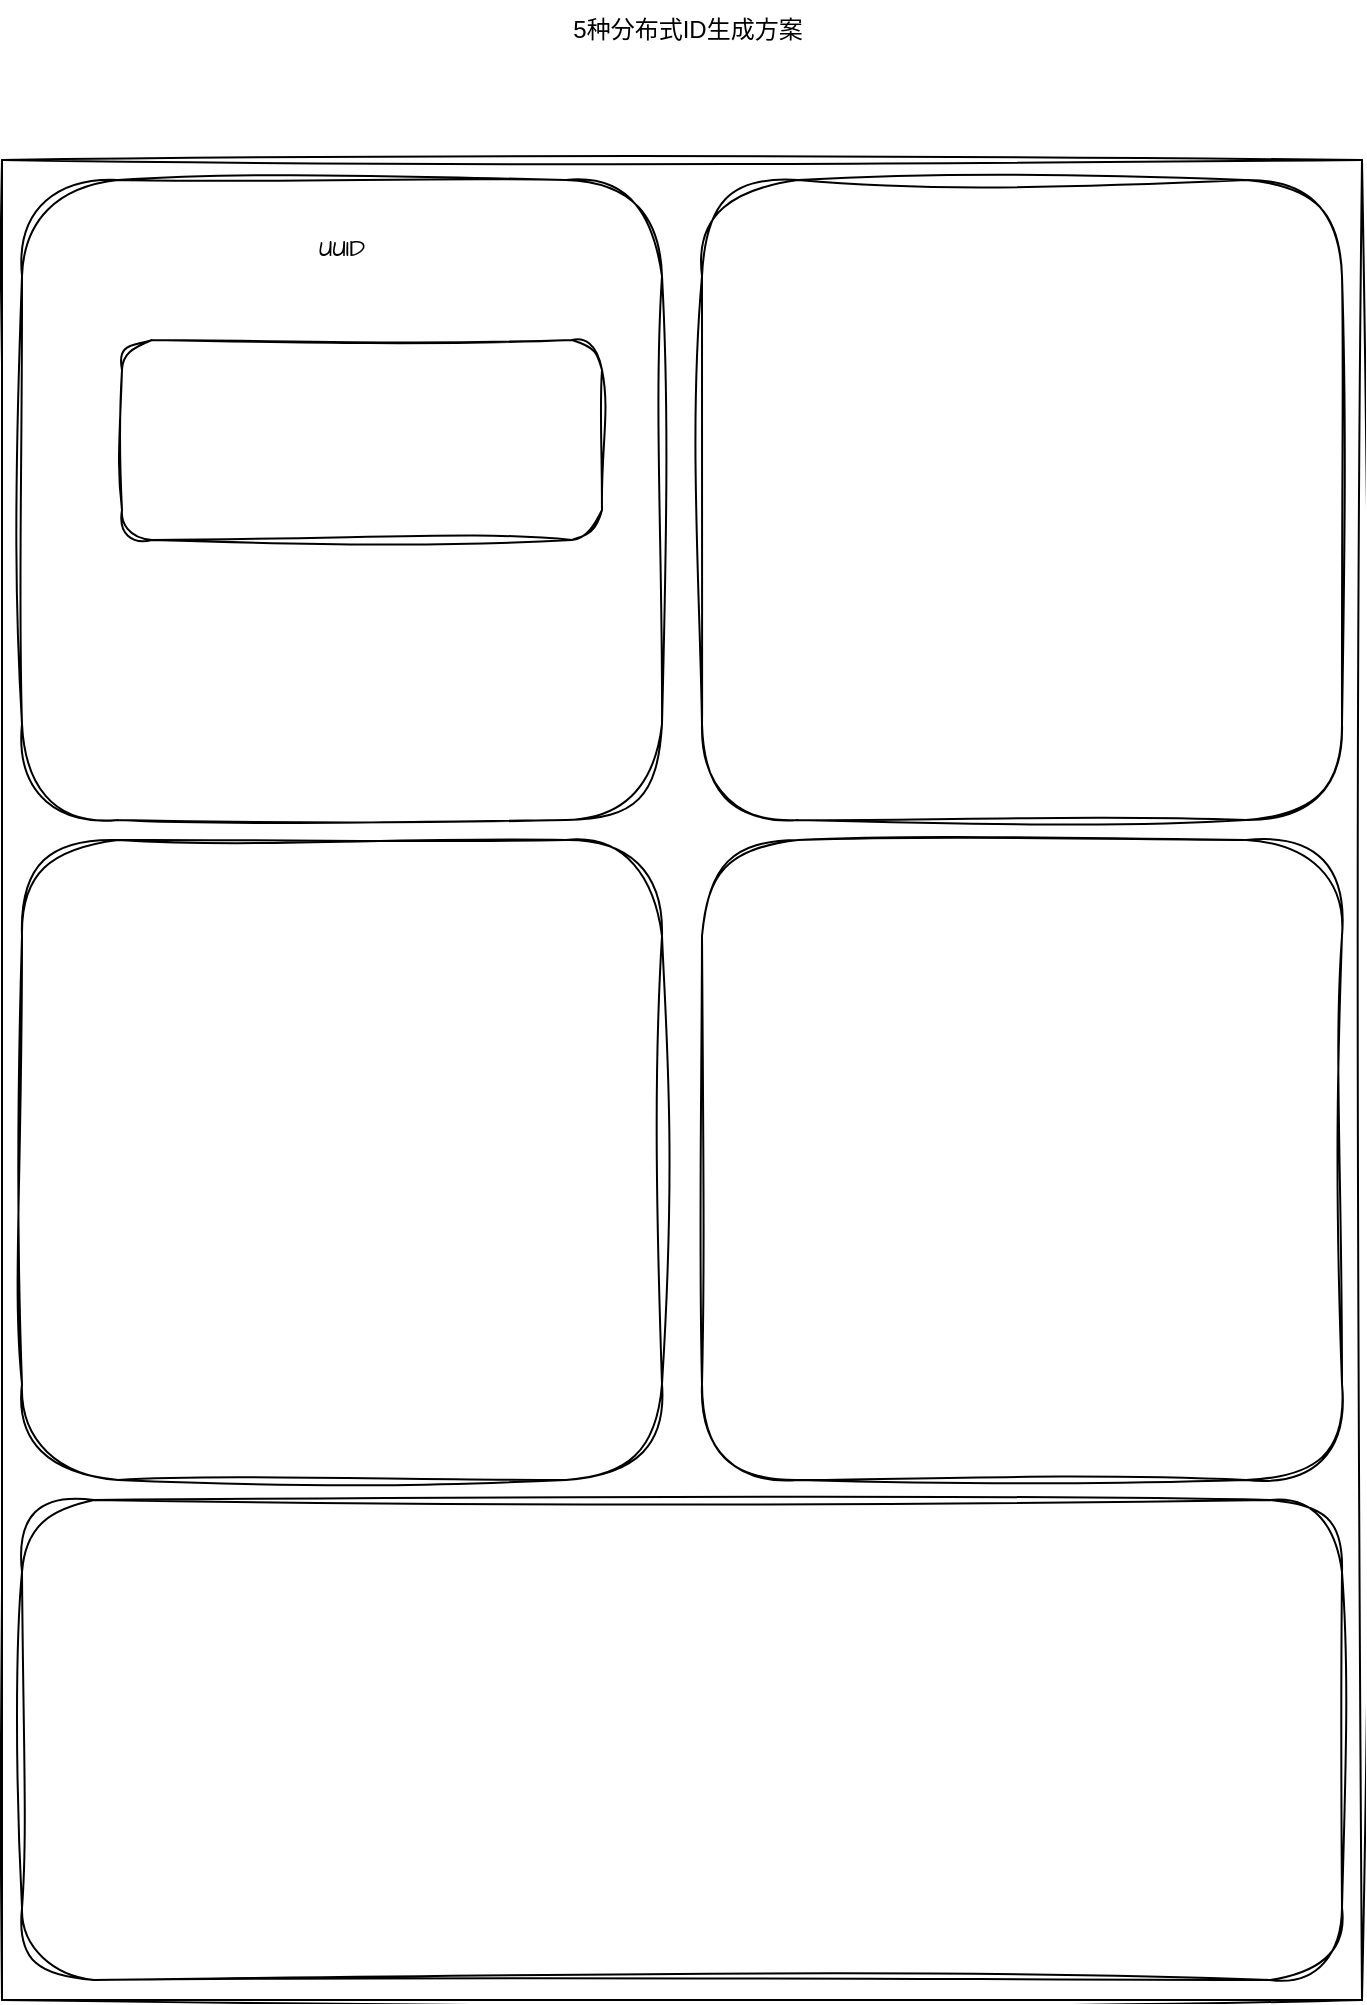 <mxfile version="24.8.6">
  <diagram name="第 1 页" id="KXyL-MeRgQBoH-naH-UT">
    <mxGraphModel dx="2440" dy="1319" grid="1" gridSize="10" guides="1" tooltips="1" connect="1" arrows="1" fold="1" page="1" pageScale="1" pageWidth="827" pageHeight="1169" math="0" shadow="0">
      <root>
        <mxCell id="0" />
        <mxCell id="1" parent="0" />
        <mxCell id="eCkcwD84LaB2K8-KYKlw-1" value="" style="endArrow=none;html=1;rounded=0;sketch=1;hachureGap=4;jiggle=2;curveFitting=1;fontFamily=Architects Daughter;fontSource=https%3A%2F%2Ffonts.googleapis.com%2Fcss%3Ffamily%3DArchitects%2BDaughter;" edge="1" parent="1">
          <mxGeometry width="50" height="50" relative="1" as="geometry">
            <mxPoint x="80" y="120" as="sourcePoint" />
            <mxPoint x="760" y="120" as="targetPoint" />
          </mxGeometry>
        </mxCell>
        <mxCell id="eCkcwD84LaB2K8-KYKlw-2" value="" style="endArrow=none;html=1;rounded=0;sketch=1;hachureGap=4;jiggle=2;curveFitting=1;fontFamily=Architects Daughter;fontSource=https%3A%2F%2Ffonts.googleapis.com%2Fcss%3Ffamily%3DArchitects%2BDaughter;" edge="1" parent="1">
          <mxGeometry width="50" height="50" relative="1" as="geometry">
            <mxPoint x="80" y="120" as="sourcePoint" />
            <mxPoint x="80" y="1040" as="targetPoint" />
          </mxGeometry>
        </mxCell>
        <mxCell id="eCkcwD84LaB2K8-KYKlw-3" value="" style="endArrow=none;html=1;rounded=0;sketch=1;hachureGap=4;jiggle=2;curveFitting=1;fontFamily=Architects Daughter;fontSource=https%3A%2F%2Ffonts.googleapis.com%2Fcss%3Ffamily%3DArchitects%2BDaughter;" edge="1" parent="1">
          <mxGeometry width="50" height="50" relative="1" as="geometry">
            <mxPoint x="760" y="120" as="sourcePoint" />
            <mxPoint x="760" y="1040" as="targetPoint" />
          </mxGeometry>
        </mxCell>
        <mxCell id="eCkcwD84LaB2K8-KYKlw-4" value="" style="endArrow=none;html=1;rounded=0;sketch=1;hachureGap=4;jiggle=2;curveFitting=1;fontFamily=Architects Daughter;fontSource=https%3A%2F%2Ffonts.googleapis.com%2Fcss%3Ffamily%3DArchitects%2BDaughter;" edge="1" parent="1">
          <mxGeometry width="50" height="50" relative="1" as="geometry">
            <mxPoint x="80" y="1040" as="sourcePoint" />
            <mxPoint x="760" y="1040" as="targetPoint" />
          </mxGeometry>
        </mxCell>
        <mxCell id="eCkcwD84LaB2K8-KYKlw-5" value="" style="rounded=1;whiteSpace=wrap;html=1;sketch=1;hachureGap=4;jiggle=2;curveFitting=1;fontFamily=Architects Daughter;fontSource=https%3A%2F%2Ffonts.googleapis.com%2Fcss%3Ffamily%3DArchitects%2BDaughter;" vertex="1" parent="1">
          <mxGeometry x="90" y="130" width="320" height="320" as="geometry" />
        </mxCell>
        <mxCell id="eCkcwD84LaB2K8-KYKlw-6" value="&lt;font face=&quot;Helvetica&quot;&gt;5种分布式ID生成方案&lt;/font&gt;" style="text;html=1;align=center;verticalAlign=middle;whiteSpace=wrap;rounded=0;fontFamily=Architects Daughter;fontSource=https%3A%2F%2Ffonts.googleapis.com%2Fcss%3Ffamily%3DArchitects%2BDaughter;" vertex="1" parent="1">
          <mxGeometry x="310" y="40" width="226" height="30" as="geometry" />
        </mxCell>
        <mxCell id="eCkcwD84LaB2K8-KYKlw-12" value="" style="rounded=1;whiteSpace=wrap;html=1;sketch=1;hachureGap=4;jiggle=2;curveFitting=1;fontFamily=Architects Daughter;fontSource=https%3A%2F%2Ffonts.googleapis.com%2Fcss%3Ffamily%3DArchitects%2BDaughter;" vertex="1" parent="1">
          <mxGeometry x="90" y="790" width="660" height="240" as="geometry" />
        </mxCell>
        <mxCell id="eCkcwD84LaB2K8-KYKlw-13" value="" style="rounded=1;whiteSpace=wrap;html=1;sketch=1;hachureGap=4;jiggle=2;curveFitting=1;fontFamily=Architects Daughter;fontSource=https%3A%2F%2Ffonts.googleapis.com%2Fcss%3Ffamily%3DArchitects%2BDaughter;" vertex="1" parent="1">
          <mxGeometry x="430" y="130" width="320" height="320" as="geometry" />
        </mxCell>
        <mxCell id="eCkcwD84LaB2K8-KYKlw-14" value="" style="rounded=1;whiteSpace=wrap;html=1;sketch=1;hachureGap=4;jiggle=2;curveFitting=1;fontFamily=Architects Daughter;fontSource=https%3A%2F%2Ffonts.googleapis.com%2Fcss%3Ffamily%3DArchitects%2BDaughter;" vertex="1" parent="1">
          <mxGeometry x="90" y="460" width="320" height="320" as="geometry" />
        </mxCell>
        <mxCell id="eCkcwD84LaB2K8-KYKlw-15" value="" style="rounded=1;whiteSpace=wrap;html=1;sketch=1;hachureGap=4;jiggle=2;curveFitting=1;fontFamily=Architects Daughter;fontSource=https%3A%2F%2Ffonts.googleapis.com%2Fcss%3Ffamily%3DArchitects%2BDaughter;" vertex="1" parent="1">
          <mxGeometry x="430" y="460" width="320" height="320" as="geometry" />
        </mxCell>
        <mxCell id="eCkcwD84LaB2K8-KYKlw-16" value="UUID" style="text;html=1;align=center;verticalAlign=middle;whiteSpace=wrap;rounded=0;fontFamily=Architects Daughter;fontSource=https%3A%2F%2Ffonts.googleapis.com%2Fcss%3Ffamily%3DArchitects%2BDaughter;" vertex="1" parent="1">
          <mxGeometry x="220" y="150" width="60" height="30" as="geometry" />
        </mxCell>
        <mxCell id="eCkcwD84LaB2K8-KYKlw-17" value="" style="rounded=1;whiteSpace=wrap;html=1;sketch=1;hachureGap=4;jiggle=2;curveFitting=1;fontFamily=Architects Daughter;fontSource=https%3A%2F%2Ffonts.googleapis.com%2Fcss%3Ffamily%3DArchitects%2BDaughter;" vertex="1" parent="1">
          <mxGeometry x="140" y="210" width="240" height="100" as="geometry" />
        </mxCell>
      </root>
    </mxGraphModel>
  </diagram>
</mxfile>

